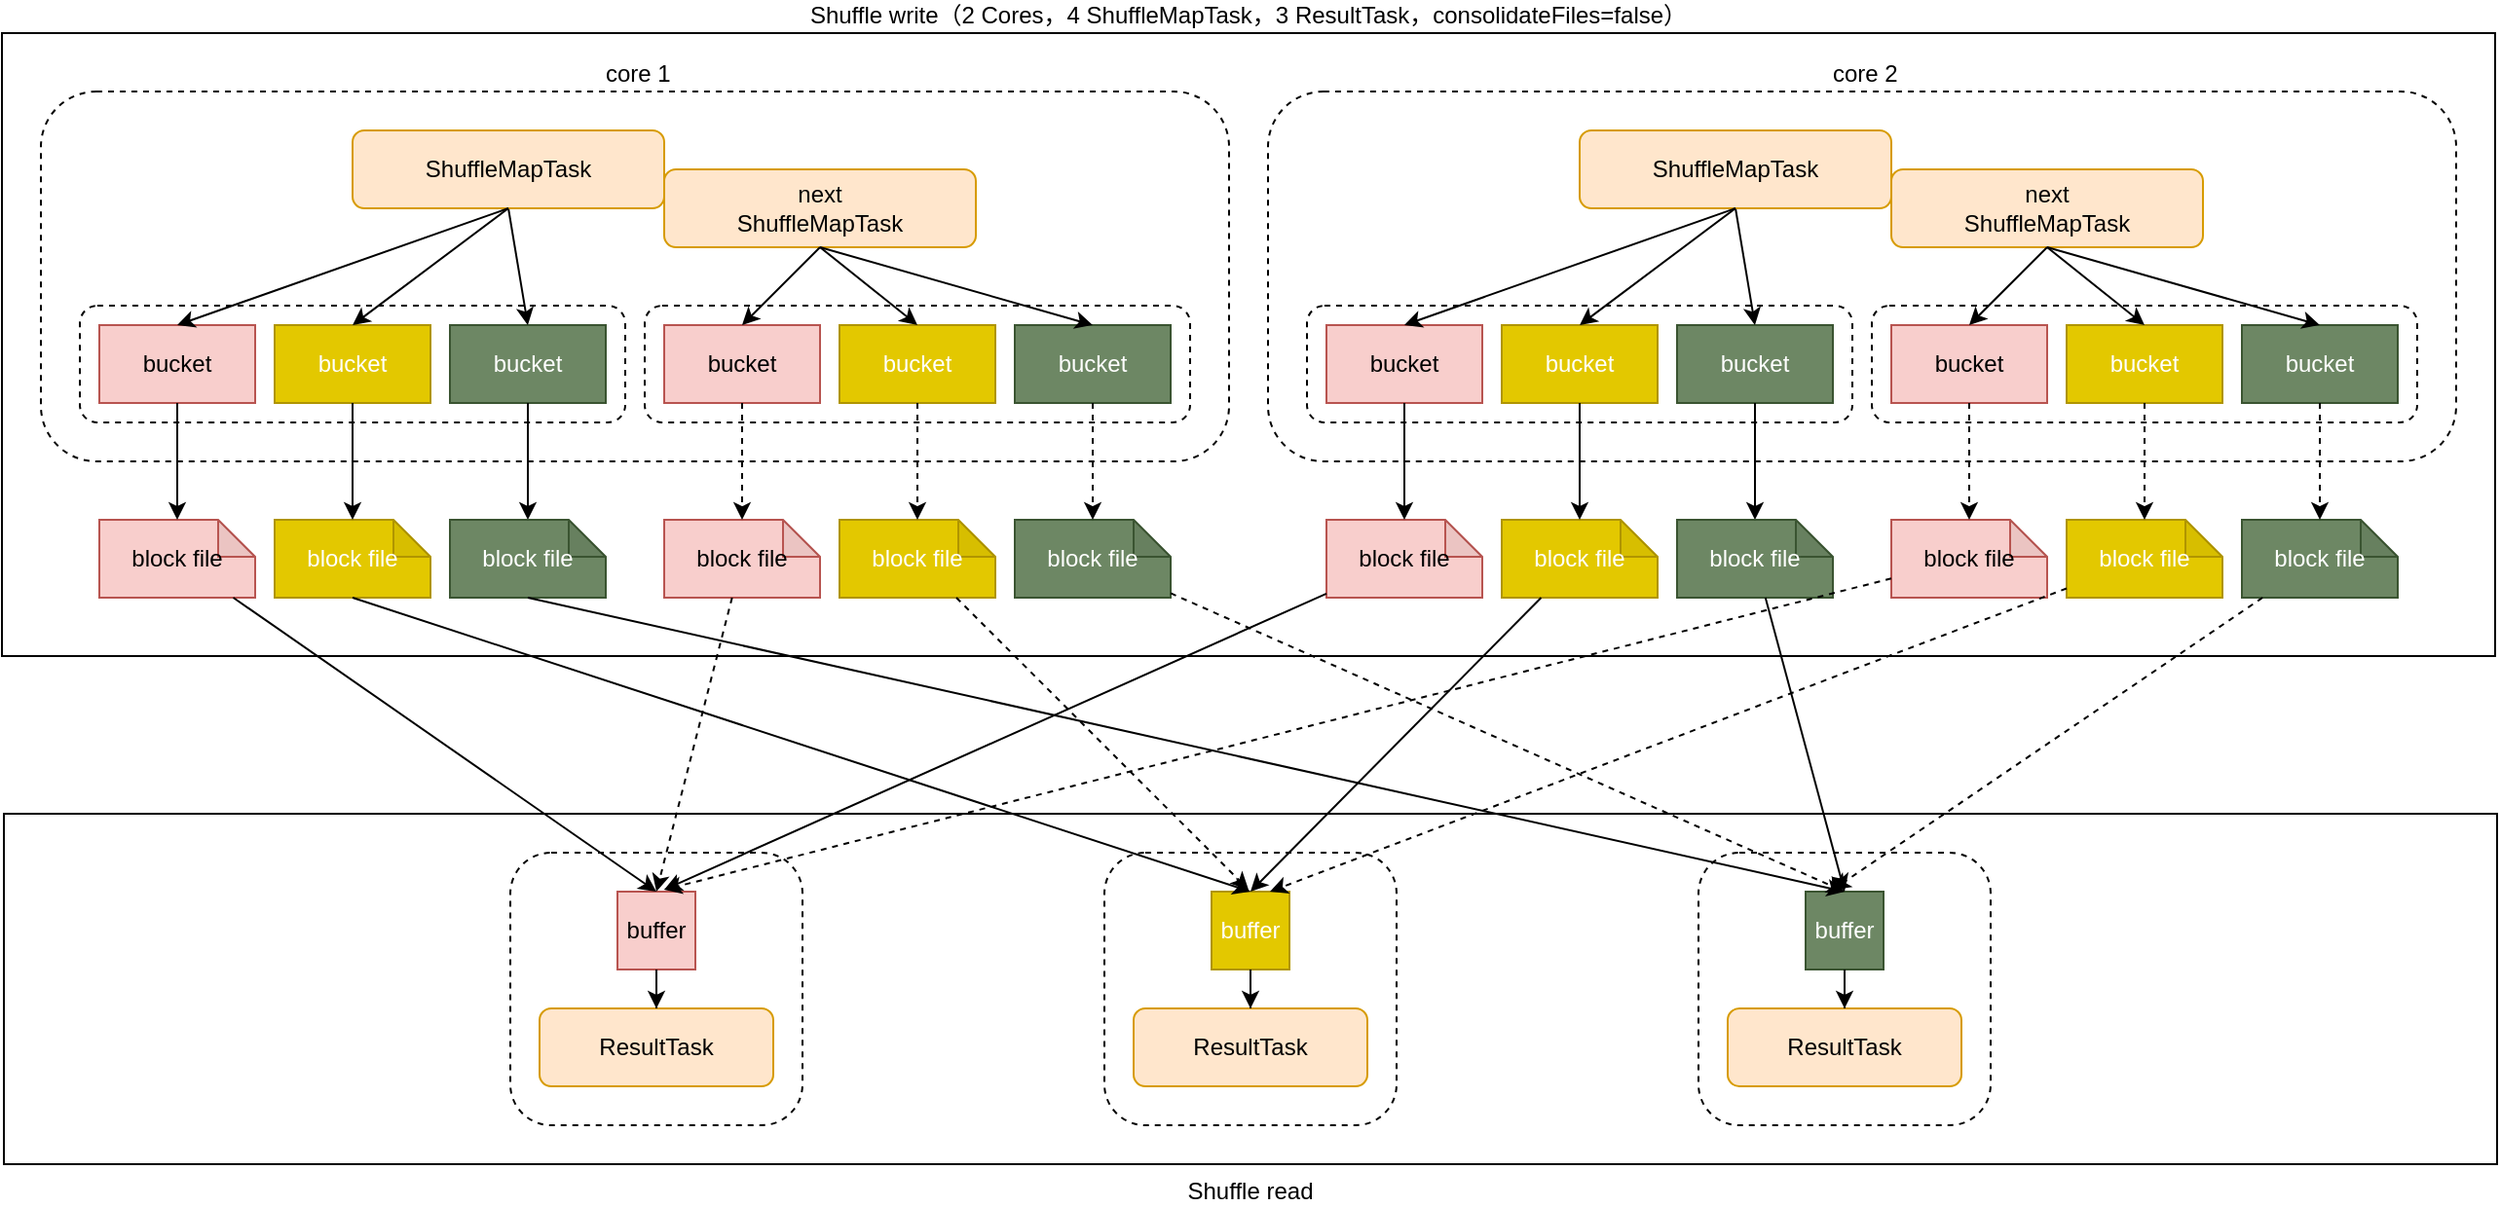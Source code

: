 <mxfile version="12.4.2" type="device" pages="1"><diagram id="mUm3ZQ6cZ6q8vPIdxu0h" name="第 1 页"><mxGraphModel dx="1106" dy="830" grid="1" gridSize="10" guides="1" tooltips="1" connect="1" arrows="1" fold="1" page="1" pageScale="1" pageWidth="827" pageHeight="1169" math="0" shadow="0"><root><mxCell id="0"/><mxCell id="1" parent="0"/><mxCell id="N8P0i4uB0nFxGR9xN5Td-75" value="Shuffle write（2 Cores，4 ShuffleMapTask，3 ResultTask，consolidateFiles=false）" style="rounded=0;whiteSpace=wrap;html=1;labelPosition=center;verticalLabelPosition=top;align=center;verticalAlign=bottom;" parent="1" vertex="1"><mxGeometry x="40" y="40" width="1280" height="320" as="geometry"/></mxCell><mxCell id="N8P0i4uB0nFxGR9xN5Td-54" value="" style="group;fillColor=#FFFFFF;" parent="1" vertex="1" connectable="0"><mxGeometry x="600" y="290" width="130" height="40" as="geometry"/></mxCell><mxCell id="N8P0i4uB0nFxGR9xN5Td-1" value="&amp;nbsp;core 1" style="rounded=1;whiteSpace=wrap;html=1;dashed=1;labelPosition=center;verticalLabelPosition=top;align=center;verticalAlign=bottom;" parent="1" vertex="1"><mxGeometry x="60" y="70" width="610" height="190" as="geometry"/></mxCell><mxCell id="NWgwaf8oPeO7ue2s495K-18" value="next&lt;br&gt;ShuffleMapTask" style="rounded=1;whiteSpace=wrap;html=1;fillColor=#ffe6cc;strokeColor=#d79b00;" parent="1" vertex="1"><mxGeometry x="380" y="110" width="160" height="40" as="geometry"/></mxCell><mxCell id="NWgwaf8oPeO7ue2s495K-29" value="" style="group" parent="1" vertex="1" connectable="0"><mxGeometry x="380" y="290" width="260" height="40" as="geometry"/></mxCell><mxCell id="NWgwaf8oPeO7ue2s495K-19" value="block file" style="shape=note;whiteSpace=wrap;html=1;backgroundOutline=1;darkOpacity=0.05;fontSize=12;size=19;fontStyle=0;fillColor=#f8cecc;strokeColor=#b85450;" parent="NWgwaf8oPeO7ue2s495K-29" vertex="1"><mxGeometry width="80" height="40" as="geometry"/></mxCell><mxCell id="NWgwaf8oPeO7ue2s495K-25" value="block file" style="shape=note;whiteSpace=wrap;html=1;backgroundOutline=1;darkOpacity=0.05;fontSize=12;size=19;fontStyle=0;fillColor=#e3c800;strokeColor=#B09500;fontColor=#ffffff;" parent="NWgwaf8oPeO7ue2s495K-29" vertex="1"><mxGeometry x="90" width="80" height="40" as="geometry"/></mxCell><mxCell id="NWgwaf8oPeO7ue2s495K-27" value="block file" style="shape=note;whiteSpace=wrap;html=1;backgroundOutline=1;darkOpacity=0.05;fontSize=12;size=19;fontStyle=0;fillColor=#6d8764;strokeColor=#3A5431;fontColor=#ffffff;" parent="NWgwaf8oPeO7ue2s495K-29" vertex="1"><mxGeometry x="180" width="80" height="40" as="geometry"/></mxCell><mxCell id="NWgwaf8oPeO7ue2s495K-14" value="" style="rounded=1;whiteSpace=wrap;html=1;dashed=1;" parent="1" vertex="1"><mxGeometry x="370" y="180" width="280" height="60" as="geometry"/></mxCell><mxCell id="NWgwaf8oPeO7ue2s495K-15" value="bucket" style="rounded=0;whiteSpace=wrap;html=1;fillColor=#6d8764;strokeColor=#3A5431;fontColor=#ffffff;" parent="1" vertex="1"><mxGeometry x="560" y="190" width="80" height="40" as="geometry"/></mxCell><mxCell id="NWgwaf8oPeO7ue2s495K-17" style="edgeStyle=none;rounded=0;orthogonalLoop=1;jettySize=auto;html=1;exitX=0.5;exitY=1;exitDx=0;exitDy=0;dashed=1;" parent="1" source="NWgwaf8oPeO7ue2s495K-15" target="NWgwaf8oPeO7ue2s495K-27" edge="1"><mxGeometry relative="1" as="geometry"><mxPoint x="390" y="310" as="targetPoint"/></mxGeometry></mxCell><mxCell id="NWgwaf8oPeO7ue2s495K-20" value="bucket" style="rounded=0;whiteSpace=wrap;html=1;fillColor=#f8cecc;strokeColor=#b85450;" parent="1" vertex="1"><mxGeometry x="380" y="190" width="80" height="40" as="geometry"/></mxCell><mxCell id="NWgwaf8oPeO7ue2s495K-22" style="edgeStyle=none;rounded=0;orthogonalLoop=1;jettySize=auto;html=1;exitX=0.5;exitY=1;exitDx=0;exitDy=0;entryX=0.5;entryY=0;entryDx=0;entryDy=0;entryPerimeter=0;dashed=1;" parent="1" source="NWgwaf8oPeO7ue2s495K-20" target="NWgwaf8oPeO7ue2s495K-19" edge="1"><mxGeometry relative="1" as="geometry"><mxPoint x="300" y="250" as="sourcePoint"/><mxPoint x="300" y="310" as="targetPoint"/></mxGeometry></mxCell><mxCell id="NWgwaf8oPeO7ue2s495K-23" value="bucket" style="rounded=0;whiteSpace=wrap;html=1;fillColor=#e3c800;strokeColor=#B09500;fontColor=#ffffff;" parent="1" vertex="1"><mxGeometry x="470" y="190" width="80" height="40" as="geometry"/></mxCell><mxCell id="NWgwaf8oPeO7ue2s495K-26" style="edgeStyle=none;rounded=0;orthogonalLoop=1;jettySize=auto;html=1;entryX=0.5;entryY=0;entryDx=0;entryDy=0;exitX=0.5;exitY=1;exitDx=0;exitDy=0;entryPerimeter=0;dashed=1;" parent="1" source="NWgwaf8oPeO7ue2s495K-23" target="NWgwaf8oPeO7ue2s495K-25" edge="1"><mxGeometry relative="1" as="geometry"><mxPoint x="345" y="250" as="sourcePoint"/><mxPoint x="345" y="310" as="targetPoint"/></mxGeometry></mxCell><mxCell id="N8P0i4uB0nFxGR9xN5Td-4" value="" style="rounded=1;whiteSpace=wrap;html=1;dashed=1;" parent="1" vertex="1"><mxGeometry x="80" y="180" width="280" height="60" as="geometry"/></mxCell><mxCell id="N8P0i4uB0nFxGR9xN5Td-7" value="bucket" style="rounded=0;whiteSpace=wrap;html=1;fillColor=#6d8764;strokeColor=#3A5431;fontColor=#ffffff;" parent="1" vertex="1"><mxGeometry x="270" y="190" width="80" height="40" as="geometry"/></mxCell><mxCell id="N8P0i4uB0nFxGR9xN5Td-10" style="edgeStyle=none;rounded=0;orthogonalLoop=1;jettySize=auto;html=1;entryX=0.5;entryY=0;entryDx=0;entryDy=0;exitX=0.5;exitY=1;exitDx=0;exitDy=0;" parent="1" source="N8P0i4uB0nFxGR9xN5Td-2" target="N8P0i4uB0nFxGR9xN5Td-7" edge="1"><mxGeometry relative="1" as="geometry"/></mxCell><mxCell id="N8P0i4uB0nFxGR9xN5Td-35" style="edgeStyle=none;rounded=0;orthogonalLoop=1;jettySize=auto;html=1;exitX=0.5;exitY=1;exitDx=0;exitDy=0;" parent="1" source="N8P0i4uB0nFxGR9xN5Td-7" target="NWgwaf8oPeO7ue2s495K-10" edge="1"><mxGeometry relative="1" as="geometry"><mxPoint x="230" y="290" as="targetPoint"/></mxGeometry></mxCell><mxCell id="N8P0i4uB0nFxGR9xN5Td-2" value="ShuffleMapTask" style="rounded=1;whiteSpace=wrap;html=1;fillColor=#ffe6cc;strokeColor=#d79b00;" parent="1" vertex="1"><mxGeometry x="220" y="90" width="160" height="40" as="geometry"/></mxCell><mxCell id="NWgwaf8oPeO7ue2s495K-4" value="block file" style="shape=note;whiteSpace=wrap;html=1;backgroundOutline=1;darkOpacity=0.05;fontSize=12;size=19;fontStyle=0;fillColor=#f8cecc;strokeColor=#b85450;" parent="1" vertex="1"><mxGeometry x="90" y="290" width="80" height="40" as="geometry"/></mxCell><mxCell id="NWgwaf8oPeO7ue2s495K-6" value="bucket" style="rounded=0;whiteSpace=wrap;html=1;fillColor=#f8cecc;strokeColor=#b85450;" parent="1" vertex="1"><mxGeometry x="90" y="190" width="80" height="40" as="geometry"/></mxCell><mxCell id="N8P0i4uB0nFxGR9xN5Td-8" style="rounded=0;orthogonalLoop=1;jettySize=auto;html=1;entryX=0.5;entryY=0;entryDx=0;entryDy=0;exitX=0.5;exitY=1;exitDx=0;exitDy=0;" parent="1" source="N8P0i4uB0nFxGR9xN5Td-2" target="NWgwaf8oPeO7ue2s495K-6" edge="1"><mxGeometry relative="1" as="geometry"><mxPoint x="160" y="195.714" as="targetPoint"/></mxGeometry></mxCell><mxCell id="N8P0i4uB0nFxGR9xN5Td-33" style="edgeStyle=none;rounded=0;orthogonalLoop=1;jettySize=auto;html=1;exitX=0.5;exitY=1;exitDx=0;exitDy=0;entryX=0.5;entryY=0;entryDx=0;entryDy=0;entryPerimeter=0;" parent="1" source="NWgwaf8oPeO7ue2s495K-6" target="NWgwaf8oPeO7ue2s495K-4" edge="1"><mxGeometry relative="1" as="geometry"><mxPoint x="140" y="230" as="sourcePoint"/><mxPoint x="140" y="290" as="targetPoint"/></mxGeometry></mxCell><mxCell id="NWgwaf8oPeO7ue2s495K-7" value="bucket" style="rounded=0;whiteSpace=wrap;html=1;fillColor=#e3c800;strokeColor=#B09500;fontColor=#ffffff;" parent="1" vertex="1"><mxGeometry x="180" y="190" width="80" height="40" as="geometry"/></mxCell><mxCell id="N8P0i4uB0nFxGR9xN5Td-9" style="edgeStyle=none;rounded=0;orthogonalLoop=1;jettySize=auto;html=1;entryX=0.5;entryY=0;entryDx=0;entryDy=0;exitX=0.5;exitY=1;exitDx=0;exitDy=0;" parent="1" source="N8P0i4uB0nFxGR9xN5Td-2" target="NWgwaf8oPeO7ue2s495K-7" edge="1"><mxGeometry relative="1" as="geometry"><mxPoint x="185" y="190" as="targetPoint"/></mxGeometry></mxCell><mxCell id="NWgwaf8oPeO7ue2s495K-9" value="block file" style="shape=note;whiteSpace=wrap;html=1;backgroundOutline=1;darkOpacity=0.05;fontSize=12;size=19;fontStyle=0;fillColor=#e3c800;strokeColor=#B09500;fontColor=#ffffff;" parent="1" vertex="1"><mxGeometry x="180" y="290" width="80" height="40" as="geometry"/></mxCell><mxCell id="N8P0i4uB0nFxGR9xN5Td-34" style="edgeStyle=none;rounded=0;orthogonalLoop=1;jettySize=auto;html=1;entryX=0.5;entryY=0;entryDx=0;entryDy=0;exitX=0.5;exitY=1;exitDx=0;exitDy=0;entryPerimeter=0;" parent="1" source="NWgwaf8oPeO7ue2s495K-7" target="NWgwaf8oPeO7ue2s495K-9" edge="1"><mxGeometry relative="1" as="geometry"><mxPoint x="185" y="230" as="sourcePoint"/><mxPoint x="185" y="290" as="targetPoint"/></mxGeometry></mxCell><mxCell id="NWgwaf8oPeO7ue2s495K-10" value="block file" style="shape=note;whiteSpace=wrap;html=1;backgroundOutline=1;darkOpacity=0.05;fontSize=12;size=19;fontStyle=0;fillColor=#6d8764;strokeColor=#3A5431;fontColor=#ffffff;" parent="1" vertex="1"><mxGeometry x="270" y="290" width="80" height="40" as="geometry"/></mxCell><mxCell id="NWgwaf8oPeO7ue2s495K-32" value="&amp;nbsp;core 2" style="rounded=1;whiteSpace=wrap;html=1;dashed=1;labelPosition=center;verticalLabelPosition=top;align=center;verticalAlign=bottom;" parent="1" vertex="1"><mxGeometry x="690" y="70" width="610" height="190" as="geometry"/></mxCell><mxCell id="NWgwaf8oPeO7ue2s495K-33" value="next&lt;br&gt;ShuffleMapTask" style="rounded=1;whiteSpace=wrap;html=1;fillColor=#ffe6cc;strokeColor=#d79b00;" parent="1" vertex="1"><mxGeometry x="1010" y="110" width="160" height="40" as="geometry"/></mxCell><mxCell id="NWgwaf8oPeO7ue2s495K-36" value="" style="group" parent="1" vertex="1" connectable="0"><mxGeometry x="1010" y="290" width="260" height="40" as="geometry"/></mxCell><mxCell id="NWgwaf8oPeO7ue2s495K-37" value="block file" style="shape=note;whiteSpace=wrap;html=1;backgroundOutline=1;darkOpacity=0.05;fontSize=12;size=19;fontStyle=0;fillColor=#f8cecc;strokeColor=#b85450;" parent="NWgwaf8oPeO7ue2s495K-36" vertex="1"><mxGeometry width="80" height="40" as="geometry"/></mxCell><mxCell id="NWgwaf8oPeO7ue2s495K-38" value="block file" style="shape=note;whiteSpace=wrap;html=1;backgroundOutline=1;darkOpacity=0.05;fontSize=12;size=19;fontStyle=0;fillColor=#e3c800;strokeColor=#B09500;fontColor=#ffffff;" parent="NWgwaf8oPeO7ue2s495K-36" vertex="1"><mxGeometry x="90" width="80" height="40" as="geometry"/></mxCell><mxCell id="NWgwaf8oPeO7ue2s495K-39" value="block file" style="shape=note;whiteSpace=wrap;html=1;backgroundOutline=1;darkOpacity=0.05;fontSize=12;size=19;fontStyle=0;fillColor=#6d8764;strokeColor=#3A5431;fontColor=#ffffff;" parent="NWgwaf8oPeO7ue2s495K-36" vertex="1"><mxGeometry x="180" width="80" height="40" as="geometry"/></mxCell><mxCell id="NWgwaf8oPeO7ue2s495K-40" value="" style="rounded=1;whiteSpace=wrap;html=1;dashed=1;" parent="1" vertex="1"><mxGeometry x="1000" y="180" width="280" height="60" as="geometry"/></mxCell><mxCell id="NWgwaf8oPeO7ue2s495K-41" value="bucket" style="rounded=0;whiteSpace=wrap;html=1;fillColor=#6d8764;strokeColor=#3A5431;fontColor=#ffffff;" parent="1" vertex="1"><mxGeometry x="1190" y="190" width="80" height="40" as="geometry"/></mxCell><mxCell id="NWgwaf8oPeO7ue2s495K-43" style="edgeStyle=none;rounded=0;orthogonalLoop=1;jettySize=auto;html=1;exitX=0.5;exitY=1;exitDx=0;exitDy=0;dashed=1;" parent="1" source="NWgwaf8oPeO7ue2s495K-41" target="NWgwaf8oPeO7ue2s495K-39" edge="1"><mxGeometry relative="1" as="geometry"><mxPoint x="1020" y="310" as="targetPoint"/></mxGeometry></mxCell><mxCell id="NWgwaf8oPeO7ue2s495K-44" value="bucket" style="rounded=0;whiteSpace=wrap;html=1;fillColor=#f8cecc;strokeColor=#b85450;" parent="1" vertex="1"><mxGeometry x="1010" y="190" width="80" height="40" as="geometry"/></mxCell><mxCell id="NWgwaf8oPeO7ue2s495K-45" style="edgeStyle=none;rounded=0;orthogonalLoop=1;jettySize=auto;html=1;exitX=0.5;exitY=1;exitDx=0;exitDy=0;entryX=0.5;entryY=0;entryDx=0;entryDy=0;entryPerimeter=0;dashed=1;" parent="1" source="NWgwaf8oPeO7ue2s495K-44" target="NWgwaf8oPeO7ue2s495K-37" edge="1"><mxGeometry relative="1" as="geometry"><mxPoint x="930" y="250" as="sourcePoint"/><mxPoint x="930" y="310" as="targetPoint"/></mxGeometry></mxCell><mxCell id="NWgwaf8oPeO7ue2s495K-46" value="bucket" style="rounded=0;whiteSpace=wrap;html=1;fillColor=#e3c800;strokeColor=#B09500;fontColor=#ffffff;" parent="1" vertex="1"><mxGeometry x="1100" y="190" width="80" height="40" as="geometry"/></mxCell><mxCell id="NWgwaf8oPeO7ue2s495K-47" style="edgeStyle=none;rounded=0;orthogonalLoop=1;jettySize=auto;html=1;entryX=0.5;entryY=0;entryDx=0;entryDy=0;exitX=0.5;exitY=1;exitDx=0;exitDy=0;entryPerimeter=0;dashed=1;" parent="1" source="NWgwaf8oPeO7ue2s495K-46" target="NWgwaf8oPeO7ue2s495K-38" edge="1"><mxGeometry relative="1" as="geometry"><mxPoint x="975" y="250" as="sourcePoint"/><mxPoint x="975" y="310" as="targetPoint"/></mxGeometry></mxCell><mxCell id="NWgwaf8oPeO7ue2s495K-48" value="" style="rounded=1;whiteSpace=wrap;html=1;dashed=1;" parent="1" vertex="1"><mxGeometry x="710" y="180" width="280" height="60" as="geometry"/></mxCell><mxCell id="NWgwaf8oPeO7ue2s495K-49" value="bucket" style="rounded=0;whiteSpace=wrap;html=1;fillColor=#6d8764;strokeColor=#3A5431;fontColor=#ffffff;" parent="1" vertex="1"><mxGeometry x="900" y="190" width="80" height="40" as="geometry"/></mxCell><mxCell id="NWgwaf8oPeO7ue2s495K-50" style="edgeStyle=none;rounded=0;orthogonalLoop=1;jettySize=auto;html=1;entryX=0.5;entryY=0;entryDx=0;entryDy=0;exitX=0.5;exitY=1;exitDx=0;exitDy=0;" parent="1" source="NWgwaf8oPeO7ue2s495K-52" target="NWgwaf8oPeO7ue2s495K-49" edge="1"><mxGeometry relative="1" as="geometry"/></mxCell><mxCell id="NWgwaf8oPeO7ue2s495K-51" style="edgeStyle=none;rounded=0;orthogonalLoop=1;jettySize=auto;html=1;exitX=0.5;exitY=1;exitDx=0;exitDy=0;" parent="1" source="NWgwaf8oPeO7ue2s495K-49" target="NWgwaf8oPeO7ue2s495K-61" edge="1"><mxGeometry relative="1" as="geometry"><mxPoint x="860" y="290" as="targetPoint"/></mxGeometry></mxCell><mxCell id="NWgwaf8oPeO7ue2s495K-52" value="ShuffleMapTask" style="rounded=1;whiteSpace=wrap;html=1;fillColor=#ffe6cc;strokeColor=#d79b00;" parent="1" vertex="1"><mxGeometry x="850" y="90" width="160" height="40" as="geometry"/></mxCell><mxCell id="NWgwaf8oPeO7ue2s495K-53" value="block file" style="shape=note;whiteSpace=wrap;html=1;backgroundOutline=1;darkOpacity=0.05;fontSize=12;size=19;fontStyle=0;fillColor=#f8cecc;strokeColor=#b85450;" parent="1" vertex="1"><mxGeometry x="720" y="290" width="80" height="40" as="geometry"/></mxCell><mxCell id="NWgwaf8oPeO7ue2s495K-54" value="bucket" style="rounded=0;whiteSpace=wrap;html=1;fillColor=#f8cecc;strokeColor=#b85450;" parent="1" vertex="1"><mxGeometry x="720" y="190" width="80" height="40" as="geometry"/></mxCell><mxCell id="NWgwaf8oPeO7ue2s495K-55" style="rounded=0;orthogonalLoop=1;jettySize=auto;html=1;entryX=0.5;entryY=0;entryDx=0;entryDy=0;exitX=0.5;exitY=1;exitDx=0;exitDy=0;" parent="1" source="NWgwaf8oPeO7ue2s495K-52" target="NWgwaf8oPeO7ue2s495K-54" edge="1"><mxGeometry relative="1" as="geometry"><mxPoint x="790" y="195.714" as="targetPoint"/></mxGeometry></mxCell><mxCell id="NWgwaf8oPeO7ue2s495K-56" style="edgeStyle=none;rounded=0;orthogonalLoop=1;jettySize=auto;html=1;exitX=0.5;exitY=1;exitDx=0;exitDy=0;entryX=0.5;entryY=0;entryDx=0;entryDy=0;entryPerimeter=0;" parent="1" source="NWgwaf8oPeO7ue2s495K-54" target="NWgwaf8oPeO7ue2s495K-53" edge="1"><mxGeometry relative="1" as="geometry"><mxPoint x="770" y="230" as="sourcePoint"/><mxPoint x="770" y="290" as="targetPoint"/></mxGeometry></mxCell><mxCell id="NWgwaf8oPeO7ue2s495K-57" value="bucket" style="rounded=0;whiteSpace=wrap;html=1;fillColor=#e3c800;strokeColor=#B09500;fontColor=#ffffff;" parent="1" vertex="1"><mxGeometry x="810" y="190" width="80" height="40" as="geometry"/></mxCell><mxCell id="NWgwaf8oPeO7ue2s495K-58" style="edgeStyle=none;rounded=0;orthogonalLoop=1;jettySize=auto;html=1;entryX=0.5;entryY=0;entryDx=0;entryDy=0;exitX=0.5;exitY=1;exitDx=0;exitDy=0;" parent="1" source="NWgwaf8oPeO7ue2s495K-52" target="NWgwaf8oPeO7ue2s495K-57" edge="1"><mxGeometry relative="1" as="geometry"><mxPoint x="815" y="190" as="targetPoint"/></mxGeometry></mxCell><mxCell id="NWgwaf8oPeO7ue2s495K-59" value="block file" style="shape=note;whiteSpace=wrap;html=1;backgroundOutline=1;darkOpacity=0.05;fontSize=12;size=19;fontStyle=0;fillColor=#e3c800;strokeColor=#B09500;fontColor=#ffffff;" parent="1" vertex="1"><mxGeometry x="810" y="290" width="80" height="40" as="geometry"/></mxCell><mxCell id="NWgwaf8oPeO7ue2s495K-60" style="edgeStyle=none;rounded=0;orthogonalLoop=1;jettySize=auto;html=1;entryX=0.5;entryY=0;entryDx=0;entryDy=0;exitX=0.5;exitY=1;exitDx=0;exitDy=0;entryPerimeter=0;" parent="1" source="NWgwaf8oPeO7ue2s495K-57" target="NWgwaf8oPeO7ue2s495K-59" edge="1"><mxGeometry relative="1" as="geometry"><mxPoint x="815" y="230" as="sourcePoint"/><mxPoint x="815" y="290" as="targetPoint"/></mxGeometry></mxCell><mxCell id="NWgwaf8oPeO7ue2s495K-61" value="block file" style="shape=note;whiteSpace=wrap;html=1;backgroundOutline=1;darkOpacity=0.05;fontSize=12;size=19;fontStyle=0;fillColor=#6d8764;strokeColor=#3A5431;fontColor=#ffffff;" parent="1" vertex="1"><mxGeometry x="900" y="290" width="80" height="40" as="geometry"/></mxCell><mxCell id="N8P0i4uB0nFxGR9xN5Td-77" value="Shuffle read" style="rounded=0;whiteSpace=wrap;html=1;labelPosition=center;verticalLabelPosition=bottom;align=center;verticalAlign=top;" parent="1" vertex="1"><mxGeometry x="41" y="441" width="1280" height="180" as="geometry"/></mxCell><mxCell id="ZSy0zQ0Ihhhd4JoGxA12-3" value="" style="rounded=1;whiteSpace=wrap;html=1;dashed=1;" parent="1" vertex="1"><mxGeometry x="301" y="461" width="150" height="140" as="geometry"/></mxCell><mxCell id="N8P0i4uB0nFxGR9xN5Td-79" value="ResultTask" style="rounded=1;whiteSpace=wrap;html=1;fillColor=#ffe6cc;strokeColor=#d79b00;verticalAlign=middle;comic=0;shadow=0;glass=0;" parent="1" vertex="1"><mxGeometry x="316" y="541" width="120" height="40" as="geometry"/></mxCell><mxCell id="ZSy0zQ0Ihhhd4JoGxA12-4" value="buffer" style="rounded=0;whiteSpace=wrap;html=1;fillColor=#f8cecc;strokeColor=#b85450;" parent="1" vertex="1"><mxGeometry x="356" y="481" width="40" height="40" as="geometry"/></mxCell><mxCell id="ZSy0zQ0Ihhhd4JoGxA12-5" style="edgeStyle=orthogonalEdgeStyle;rounded=0;orthogonalLoop=1;jettySize=auto;html=1;entryX=0.5;entryY=0;entryDx=0;entryDy=0;" parent="1" source="ZSy0zQ0Ihhhd4JoGxA12-4" target="N8P0i4uB0nFxGR9xN5Td-79" edge="1"><mxGeometry relative="1" as="geometry"/></mxCell><mxCell id="ZSy0zQ0Ihhhd4JoGxA12-6" value="" style="rounded=1;whiteSpace=wrap;html=1;dashed=1;" parent="1" vertex="1"><mxGeometry x="606" y="461" width="150" height="140" as="geometry"/></mxCell><mxCell id="N8P0i4uB0nFxGR9xN5Td-78" value="ResultTask" style="rounded=1;whiteSpace=wrap;html=1;fillColor=#ffe6cc;strokeColor=#d79b00;verticalAlign=middle;comic=0;shadow=0;glass=0;" parent="1" vertex="1"><mxGeometry x="621" y="541" width="120" height="40" as="geometry"/></mxCell><mxCell id="ZSy0zQ0Ihhhd4JoGxA12-7" value="buffer" style="rounded=0;whiteSpace=wrap;html=1;fillColor=#e3c800;strokeColor=#B09500;fontColor=#ffffff;" parent="1" vertex="1"><mxGeometry x="661" y="481" width="40" height="40" as="geometry"/></mxCell><mxCell id="ZSy0zQ0Ihhhd4JoGxA12-11" style="edgeStyle=orthogonalEdgeStyle;rounded=0;orthogonalLoop=1;jettySize=auto;html=1;entryX=0.5;entryY=0;entryDx=0;entryDy=0;strokeColor=#000000;" parent="1" source="ZSy0zQ0Ihhhd4JoGxA12-7" target="N8P0i4uB0nFxGR9xN5Td-78" edge="1"><mxGeometry relative="1" as="geometry"/></mxCell><mxCell id="ZSy0zQ0Ihhhd4JoGxA12-12" value="" style="rounded=1;whiteSpace=wrap;html=1;dashed=1;" parent="1" vertex="1"><mxGeometry x="911" y="461" width="150" height="140" as="geometry"/></mxCell><mxCell id="ZSy0zQ0Ihhhd4JoGxA12-13" value="ResultTask" style="rounded=1;whiteSpace=wrap;html=1;fillColor=#ffe6cc;strokeColor=#d79b00;verticalAlign=middle;comic=0;shadow=0;glass=0;" parent="1" vertex="1"><mxGeometry x="926" y="541" width="120" height="40" as="geometry"/></mxCell><mxCell id="ZSy0zQ0Ihhhd4JoGxA12-15" value="buffer" style="rounded=0;whiteSpace=wrap;html=1;fillColor=#6d8764;strokeColor=#3A5431;fontColor=#ffffff;" parent="1" vertex="1"><mxGeometry x="966" y="481" width="40" height="40" as="geometry"/></mxCell><mxCell id="ZSy0zQ0Ihhhd4JoGxA12-14" style="edgeStyle=orthogonalEdgeStyle;rounded=0;orthogonalLoop=1;jettySize=auto;html=1;entryX=0.5;entryY=0;entryDx=0;entryDy=0;strokeColor=#000000;" parent="1" source="ZSy0zQ0Ihhhd4JoGxA12-15" target="ZSy0zQ0Ihhhd4JoGxA12-13" edge="1"><mxGeometry relative="1" as="geometry"/></mxCell><mxCell id="NWgwaf8oPeO7ue2s495K-68" style="rounded=0;orthogonalLoop=1;jettySize=auto;html=1;entryX=0.5;entryY=0;entryDx=0;entryDy=0;fontSize=12;fontColor=#67AB9F;" parent="1" source="NWgwaf8oPeO7ue2s495K-4" target="ZSy0zQ0Ihhhd4JoGxA12-4" edge="1"><mxGeometry relative="1" as="geometry"/></mxCell><mxCell id="NWgwaf8oPeO7ue2s495K-69" style="edgeStyle=none;rounded=0;orthogonalLoop=1;jettySize=auto;html=1;entryX=0.5;entryY=0;entryDx=0;entryDy=0;fontSize=12;fontColor=#67AB9F;exitX=0.5;exitY=1;exitDx=0;exitDy=0;exitPerimeter=0;" parent="1" source="NWgwaf8oPeO7ue2s495K-9" target="ZSy0zQ0Ihhhd4JoGxA12-7" edge="1"><mxGeometry relative="1" as="geometry"/></mxCell><mxCell id="NWgwaf8oPeO7ue2s495K-70" style="edgeStyle=none;rounded=0;orthogonalLoop=1;jettySize=auto;html=1;entryX=0.5;entryY=0;entryDx=0;entryDy=0;fontSize=12;fontColor=#67AB9F;exitX=0.5;exitY=1;exitDx=0;exitDy=0;exitPerimeter=0;" parent="1" source="NWgwaf8oPeO7ue2s495K-10" target="ZSy0zQ0Ihhhd4JoGxA12-15" edge="1"><mxGeometry relative="1" as="geometry"/></mxCell><mxCell id="NWgwaf8oPeO7ue2s495K-72" style="edgeStyle=none;rounded=0;orthogonalLoop=1;jettySize=auto;html=1;fontSize=12;fontColor=#67AB9F;" parent="1" source="NWgwaf8oPeO7ue2s495K-53" edge="1"><mxGeometry relative="1" as="geometry"><mxPoint x="380" y="480" as="targetPoint"/></mxGeometry></mxCell><mxCell id="NWgwaf8oPeO7ue2s495K-73" style="edgeStyle=none;rounded=0;orthogonalLoop=1;jettySize=auto;html=1;entryX=0.5;entryY=0;entryDx=0;entryDy=0;fontSize=12;fontColor=#67AB9F;" parent="1" source="NWgwaf8oPeO7ue2s495K-59" target="ZSy0zQ0Ihhhd4JoGxA12-7" edge="1"><mxGeometry relative="1" as="geometry"/></mxCell><mxCell id="NWgwaf8oPeO7ue2s495K-74" style="edgeStyle=none;rounded=0;orthogonalLoop=1;jettySize=auto;html=1;entryX=0.5;entryY=0;entryDx=0;entryDy=0;fontSize=12;fontColor=#67AB9F;" parent="1" source="NWgwaf8oPeO7ue2s495K-61" target="ZSy0zQ0Ihhhd4JoGxA12-15" edge="1"><mxGeometry relative="1" as="geometry"/></mxCell><mxCell id="NWgwaf8oPeO7ue2s495K-75" style="edgeStyle=none;rounded=0;orthogonalLoop=1;jettySize=auto;html=1;entryX=0.5;entryY=0;entryDx=0;entryDy=0;fontSize=12;fontColor=#67AB9F;dashed=1;" parent="1" source="NWgwaf8oPeO7ue2s495K-19" target="ZSy0zQ0Ihhhd4JoGxA12-4" edge="1"><mxGeometry relative="1" as="geometry"/></mxCell><mxCell id="NWgwaf8oPeO7ue2s495K-76" style="edgeStyle=none;rounded=0;orthogonalLoop=1;jettySize=auto;html=1;dashed=1;fontSize=12;fontColor=#67AB9F;" parent="1" source="NWgwaf8oPeO7ue2s495K-25" edge="1"><mxGeometry relative="1" as="geometry"><mxPoint x="680" y="480.0" as="targetPoint"/></mxGeometry></mxCell><mxCell id="NWgwaf8oPeO7ue2s495K-77" style="edgeStyle=none;rounded=0;orthogonalLoop=1;jettySize=auto;html=1;entryX=0.5;entryY=0;entryDx=0;entryDy=0;dashed=1;fontSize=12;fontColor=#67AB9F;" parent="1" source="NWgwaf8oPeO7ue2s495K-27" target="ZSy0zQ0Ihhhd4JoGxA12-15" edge="1"><mxGeometry relative="1" as="geometry"/></mxCell><mxCell id="NWgwaf8oPeO7ue2s495K-78" style="edgeStyle=none;rounded=0;orthogonalLoop=1;jettySize=auto;html=1;dashed=1;fontSize=12;fontColor=#67AB9F;" parent="1" source="NWgwaf8oPeO7ue2s495K-37" edge="1"><mxGeometry relative="1" as="geometry"><mxPoint x="380.0" y="480.0" as="targetPoint"/></mxGeometry></mxCell><mxCell id="NWgwaf8oPeO7ue2s495K-79" style="edgeStyle=none;rounded=0;orthogonalLoop=1;jettySize=auto;html=1;entryX=0.75;entryY=0;entryDx=0;entryDy=0;dashed=1;fontSize=12;fontColor=#67AB9F;" parent="1" source="NWgwaf8oPeO7ue2s495K-38" target="ZSy0zQ0Ihhhd4JoGxA12-7" edge="1"><mxGeometry relative="1" as="geometry"/></mxCell><mxCell id="NWgwaf8oPeO7ue2s495K-80" style="edgeStyle=none;rounded=0;orthogonalLoop=1;jettySize=auto;html=1;dashed=1;fontSize=12;fontColor=#67AB9F;" parent="1" source="NWgwaf8oPeO7ue2s495K-39" edge="1"><mxGeometry relative="1" as="geometry"><mxPoint x="980" y="480.0" as="targetPoint"/></mxGeometry></mxCell><mxCell id="NWgwaf8oPeO7ue2s495K-21" style="rounded=0;orthogonalLoop=1;jettySize=auto;html=1;entryX=0.5;entryY=0;entryDx=0;entryDy=0;exitX=0.5;exitY=1;exitDx=0;exitDy=0;" parent="1" source="NWgwaf8oPeO7ue2s495K-18" target="NWgwaf8oPeO7ue2s495K-20" edge="1"><mxGeometry relative="1" as="geometry"><mxPoint x="320" y="215.714" as="targetPoint"/></mxGeometry></mxCell><mxCell id="NWgwaf8oPeO7ue2s495K-24" style="edgeStyle=none;rounded=0;orthogonalLoop=1;jettySize=auto;html=1;entryX=0.5;entryY=0;entryDx=0;entryDy=0;exitX=0.5;exitY=1;exitDx=0;exitDy=0;" parent="1" source="NWgwaf8oPeO7ue2s495K-18" target="NWgwaf8oPeO7ue2s495K-23" edge="1"><mxGeometry relative="1" as="geometry"><mxPoint x="345" y="210" as="targetPoint"/></mxGeometry></mxCell><mxCell id="NWgwaf8oPeO7ue2s495K-16" style="edgeStyle=none;rounded=0;orthogonalLoop=1;jettySize=auto;html=1;entryX=0.5;entryY=0;entryDx=0;entryDy=0;exitX=0.5;exitY=1;exitDx=0;exitDy=0;" parent="1" source="NWgwaf8oPeO7ue2s495K-18" target="NWgwaf8oPeO7ue2s495K-15" edge="1"><mxGeometry relative="1" as="geometry"/></mxCell><mxCell id="NWgwaf8oPeO7ue2s495K-34" style="rounded=0;orthogonalLoop=1;jettySize=auto;html=1;entryX=0.5;entryY=0;entryDx=0;entryDy=0;exitX=0.5;exitY=1;exitDx=0;exitDy=0;" parent="1" source="NWgwaf8oPeO7ue2s495K-33" target="NWgwaf8oPeO7ue2s495K-44" edge="1"><mxGeometry relative="1" as="geometry"><mxPoint x="950" y="215.714" as="targetPoint"/></mxGeometry></mxCell><mxCell id="NWgwaf8oPeO7ue2s495K-35" style="edgeStyle=none;rounded=0;orthogonalLoop=1;jettySize=auto;html=1;entryX=0.5;entryY=0;entryDx=0;entryDy=0;exitX=0.5;exitY=1;exitDx=0;exitDy=0;" parent="1" source="NWgwaf8oPeO7ue2s495K-33" target="NWgwaf8oPeO7ue2s495K-46" edge="1"><mxGeometry relative="1" as="geometry"><mxPoint x="975" y="210" as="targetPoint"/></mxGeometry></mxCell><mxCell id="NWgwaf8oPeO7ue2s495K-42" style="edgeStyle=none;rounded=0;orthogonalLoop=1;jettySize=auto;html=1;entryX=0.5;entryY=0;entryDx=0;entryDy=0;exitX=0.5;exitY=1;exitDx=0;exitDy=0;" parent="1" source="NWgwaf8oPeO7ue2s495K-33" target="NWgwaf8oPeO7ue2s495K-41" edge="1"><mxGeometry relative="1" as="geometry"/></mxCell></root></mxGraphModel></diagram></mxfile>